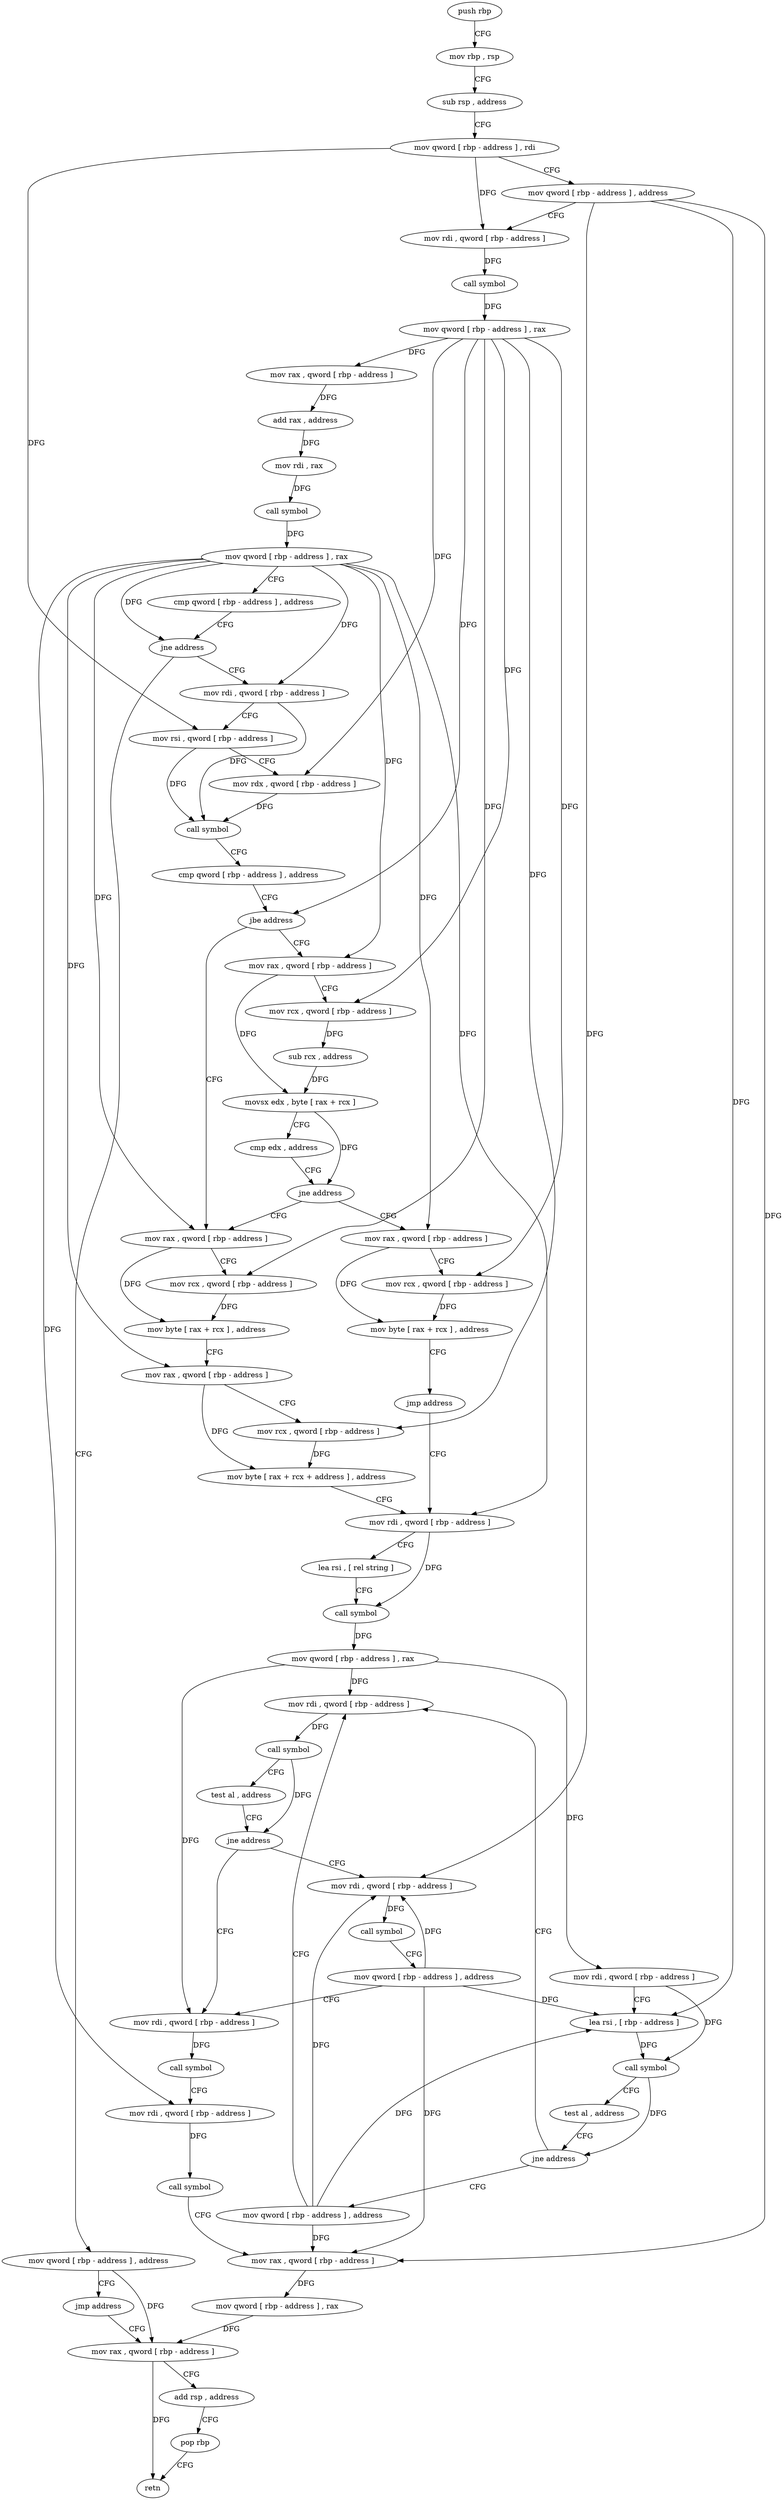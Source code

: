digraph "func" {
"118160" [label = "push rbp" ]
"118161" [label = "mov rbp , rsp" ]
"118164" [label = "sub rsp , address" ]
"118168" [label = "mov qword [ rbp - address ] , rdi" ]
"118172" [label = "mov qword [ rbp - address ] , address" ]
"118180" [label = "mov rdi , qword [ rbp - address ]" ]
"118184" [label = "call symbol" ]
"118189" [label = "mov qword [ rbp - address ] , rax" ]
"118193" [label = "mov rax , qword [ rbp - address ]" ]
"118197" [label = "add rax , address" ]
"118203" [label = "mov rdi , rax" ]
"118206" [label = "call symbol" ]
"118211" [label = "mov qword [ rbp - address ] , rax" ]
"118215" [label = "cmp qword [ rbp - address ] , address" ]
"118220" [label = "jne address" ]
"118239" [label = "mov rdi , qword [ rbp - address ]" ]
"118226" [label = "mov qword [ rbp - address ] , address" ]
"118243" [label = "mov rsi , qword [ rbp - address ]" ]
"118247" [label = "mov rdx , qword [ rbp - address ]" ]
"118251" [label = "call symbol" ]
"118256" [label = "cmp qword [ rbp - address ] , address" ]
"118261" [label = "jbe address" ]
"118312" [label = "mov rax , qword [ rbp - address ]" ]
"118267" [label = "mov rax , qword [ rbp - address ]" ]
"118234" [label = "jmp address" ]
"118446" [label = "mov rax , qword [ rbp - address ]" ]
"118316" [label = "mov rcx , qword [ rbp - address ]" ]
"118320" [label = "mov byte [ rax + rcx ] , address" ]
"118324" [label = "mov rax , qword [ rbp - address ]" ]
"118328" [label = "mov rcx , qword [ rbp - address ]" ]
"118332" [label = "mov byte [ rax + rcx + address ] , address" ]
"118337" [label = "mov rdi , qword [ rbp - address ]" ]
"118271" [label = "mov rcx , qword [ rbp - address ]" ]
"118275" [label = "sub rcx , address" ]
"118282" [label = "movsx edx , byte [ rax + rcx ]" ]
"118286" [label = "cmp edx , address" ]
"118289" [label = "jne address" ]
"118295" [label = "mov rax , qword [ rbp - address ]" ]
"118450" [label = "add rsp , address" ]
"118454" [label = "pop rbp" ]
"118455" [label = "retn" ]
"118386" [label = "mov rdi , qword [ rbp - address ]" ]
"118390" [label = "call symbol" ]
"118395" [label = "test al , address" ]
"118397" [label = "jne address" ]
"118420" [label = "mov rdi , qword [ rbp - address ]" ]
"118403" [label = "mov rdi , qword [ rbp - address ]" ]
"118378" [label = "mov qword [ rbp - address ] , address" ]
"118299" [label = "mov rcx , qword [ rbp - address ]" ]
"118303" [label = "mov byte [ rax + rcx ] , address" ]
"118307" [label = "jmp address" ]
"118424" [label = "call symbol" ]
"118429" [label = "mov rdi , qword [ rbp - address ]" ]
"118433" [label = "call symbol" ]
"118438" [label = "mov rax , qword [ rbp - address ]" ]
"118442" [label = "mov qword [ rbp - address ] , rax" ]
"118407" [label = "call symbol" ]
"118412" [label = "mov qword [ rbp - address ] , address" ]
"118341" [label = "lea rsi , [ rel string ]" ]
"118348" [label = "call symbol" ]
"118353" [label = "mov qword [ rbp - address ] , rax" ]
"118357" [label = "mov rdi , qword [ rbp - address ]" ]
"118361" [label = "lea rsi , [ rbp - address ]" ]
"118365" [label = "call symbol" ]
"118370" [label = "test al , address" ]
"118372" [label = "jne address" ]
"118160" -> "118161" [ label = "CFG" ]
"118161" -> "118164" [ label = "CFG" ]
"118164" -> "118168" [ label = "CFG" ]
"118168" -> "118172" [ label = "CFG" ]
"118168" -> "118180" [ label = "DFG" ]
"118168" -> "118243" [ label = "DFG" ]
"118172" -> "118180" [ label = "CFG" ]
"118172" -> "118438" [ label = "DFG" ]
"118172" -> "118403" [ label = "DFG" ]
"118172" -> "118361" [ label = "DFG" ]
"118180" -> "118184" [ label = "DFG" ]
"118184" -> "118189" [ label = "DFG" ]
"118189" -> "118193" [ label = "DFG" ]
"118189" -> "118247" [ label = "DFG" ]
"118189" -> "118261" [ label = "DFG" ]
"118189" -> "118316" [ label = "DFG" ]
"118189" -> "118328" [ label = "DFG" ]
"118189" -> "118271" [ label = "DFG" ]
"118189" -> "118299" [ label = "DFG" ]
"118193" -> "118197" [ label = "DFG" ]
"118197" -> "118203" [ label = "DFG" ]
"118203" -> "118206" [ label = "DFG" ]
"118206" -> "118211" [ label = "DFG" ]
"118211" -> "118215" [ label = "CFG" ]
"118211" -> "118220" [ label = "DFG" ]
"118211" -> "118239" [ label = "DFG" ]
"118211" -> "118312" [ label = "DFG" ]
"118211" -> "118324" [ label = "DFG" ]
"118211" -> "118267" [ label = "DFG" ]
"118211" -> "118337" [ label = "DFG" ]
"118211" -> "118295" [ label = "DFG" ]
"118211" -> "118429" [ label = "DFG" ]
"118215" -> "118220" [ label = "CFG" ]
"118220" -> "118239" [ label = "CFG" ]
"118220" -> "118226" [ label = "CFG" ]
"118239" -> "118243" [ label = "CFG" ]
"118239" -> "118251" [ label = "DFG" ]
"118226" -> "118234" [ label = "CFG" ]
"118226" -> "118446" [ label = "DFG" ]
"118243" -> "118247" [ label = "CFG" ]
"118243" -> "118251" [ label = "DFG" ]
"118247" -> "118251" [ label = "DFG" ]
"118251" -> "118256" [ label = "CFG" ]
"118256" -> "118261" [ label = "CFG" ]
"118261" -> "118312" [ label = "CFG" ]
"118261" -> "118267" [ label = "CFG" ]
"118312" -> "118316" [ label = "CFG" ]
"118312" -> "118320" [ label = "DFG" ]
"118267" -> "118271" [ label = "CFG" ]
"118267" -> "118282" [ label = "DFG" ]
"118234" -> "118446" [ label = "CFG" ]
"118446" -> "118450" [ label = "CFG" ]
"118446" -> "118455" [ label = "DFG" ]
"118316" -> "118320" [ label = "DFG" ]
"118320" -> "118324" [ label = "CFG" ]
"118324" -> "118328" [ label = "CFG" ]
"118324" -> "118332" [ label = "DFG" ]
"118328" -> "118332" [ label = "DFG" ]
"118332" -> "118337" [ label = "CFG" ]
"118337" -> "118341" [ label = "CFG" ]
"118337" -> "118348" [ label = "DFG" ]
"118271" -> "118275" [ label = "DFG" ]
"118275" -> "118282" [ label = "DFG" ]
"118282" -> "118286" [ label = "CFG" ]
"118282" -> "118289" [ label = "DFG" ]
"118286" -> "118289" [ label = "CFG" ]
"118289" -> "118312" [ label = "CFG" ]
"118289" -> "118295" [ label = "CFG" ]
"118295" -> "118299" [ label = "CFG" ]
"118295" -> "118303" [ label = "DFG" ]
"118450" -> "118454" [ label = "CFG" ]
"118454" -> "118455" [ label = "CFG" ]
"118386" -> "118390" [ label = "DFG" ]
"118390" -> "118395" [ label = "CFG" ]
"118390" -> "118397" [ label = "DFG" ]
"118395" -> "118397" [ label = "CFG" ]
"118397" -> "118420" [ label = "CFG" ]
"118397" -> "118403" [ label = "CFG" ]
"118420" -> "118424" [ label = "DFG" ]
"118403" -> "118407" [ label = "DFG" ]
"118378" -> "118386" [ label = "CFG" ]
"118378" -> "118361" [ label = "DFG" ]
"118378" -> "118438" [ label = "DFG" ]
"118378" -> "118403" [ label = "DFG" ]
"118299" -> "118303" [ label = "DFG" ]
"118303" -> "118307" [ label = "CFG" ]
"118307" -> "118337" [ label = "CFG" ]
"118424" -> "118429" [ label = "CFG" ]
"118429" -> "118433" [ label = "DFG" ]
"118433" -> "118438" [ label = "CFG" ]
"118438" -> "118442" [ label = "DFG" ]
"118442" -> "118446" [ label = "DFG" ]
"118407" -> "118412" [ label = "CFG" ]
"118412" -> "118420" [ label = "CFG" ]
"118412" -> "118361" [ label = "DFG" ]
"118412" -> "118438" [ label = "DFG" ]
"118412" -> "118403" [ label = "DFG" ]
"118341" -> "118348" [ label = "CFG" ]
"118348" -> "118353" [ label = "DFG" ]
"118353" -> "118357" [ label = "DFG" ]
"118353" -> "118386" [ label = "DFG" ]
"118353" -> "118420" [ label = "DFG" ]
"118357" -> "118361" [ label = "CFG" ]
"118357" -> "118365" [ label = "DFG" ]
"118361" -> "118365" [ label = "DFG" ]
"118365" -> "118370" [ label = "CFG" ]
"118365" -> "118372" [ label = "DFG" ]
"118370" -> "118372" [ label = "CFG" ]
"118372" -> "118386" [ label = "CFG" ]
"118372" -> "118378" [ label = "CFG" ]
}
